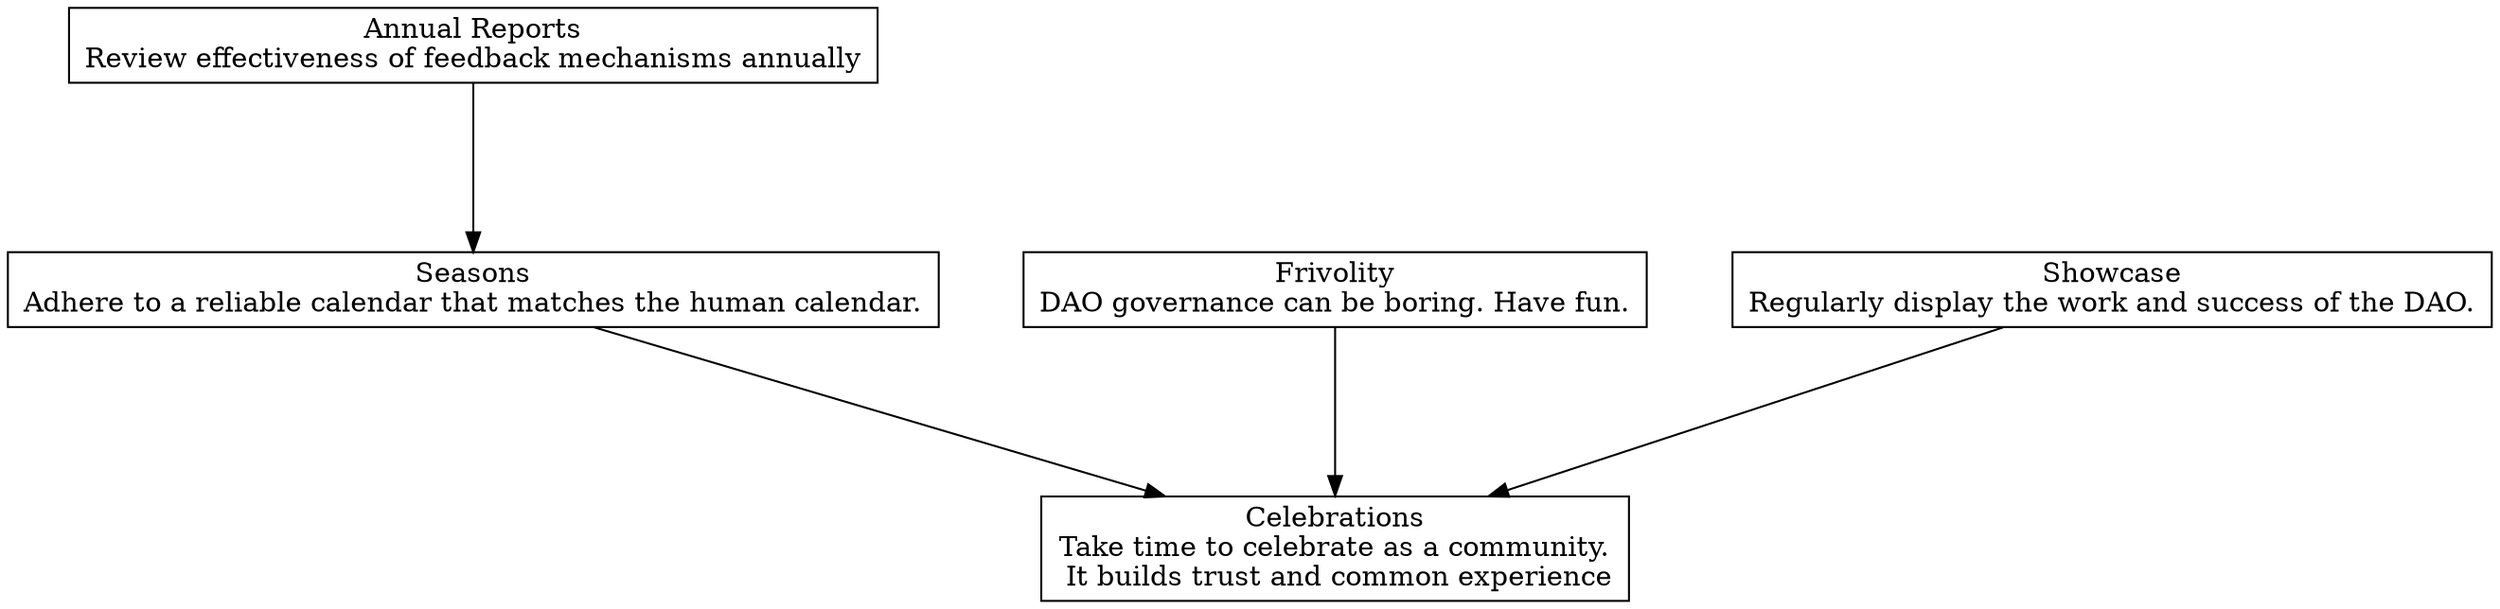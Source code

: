 digraph "" {
	graph [nodesep=0.6,
		rankdir=TB,
		ranksep=1.2
	];
	node [label="\N",
		shape=box
	];
	Celebrations	[label="Celebrations\nTake time to celebrate as a community.\n It builds trust and common experience"];
	Seasons	[label="Seasons\nAdhere to a reliable calendar that matches the human calendar.\n"];
	Seasons -> Celebrations;
	Frivolity	[label="Frivolity\nDAO governance can be boring. Have fun.\n"];
	Frivolity -> Celebrations;
	Showcase	[label="Showcase\nRegularly display the work and success of the DAO.\n"];
	Showcase -> Celebrations;
	"Annual Reports"	[label="Annual Reports\nReview effectiveness of feedback mechanisms annually"];
	"Annual Reports" -> Seasons;
}
